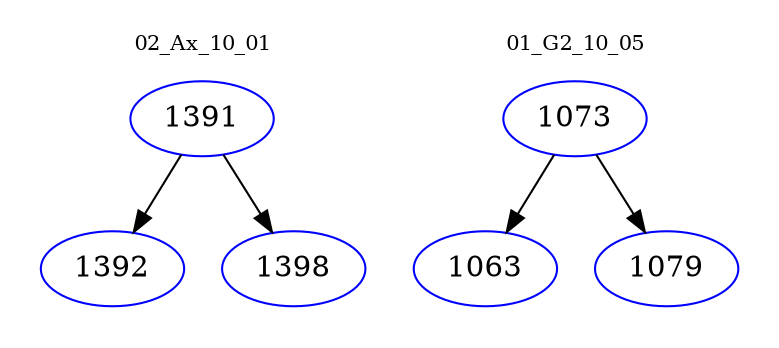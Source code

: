 digraph{
subgraph cluster_0 {
color = white
label = "02_Ax_10_01";
fontsize=10;
T0_1391 [label="1391", color="blue"]
T0_1391 -> T0_1392 [color="black"]
T0_1392 [label="1392", color="blue"]
T0_1391 -> T0_1398 [color="black"]
T0_1398 [label="1398", color="blue"]
}
subgraph cluster_1 {
color = white
label = "01_G2_10_05";
fontsize=10;
T1_1073 [label="1073", color="blue"]
T1_1073 -> T1_1063 [color="black"]
T1_1063 [label="1063", color="blue"]
T1_1073 -> T1_1079 [color="black"]
T1_1079 [label="1079", color="blue"]
}
}
